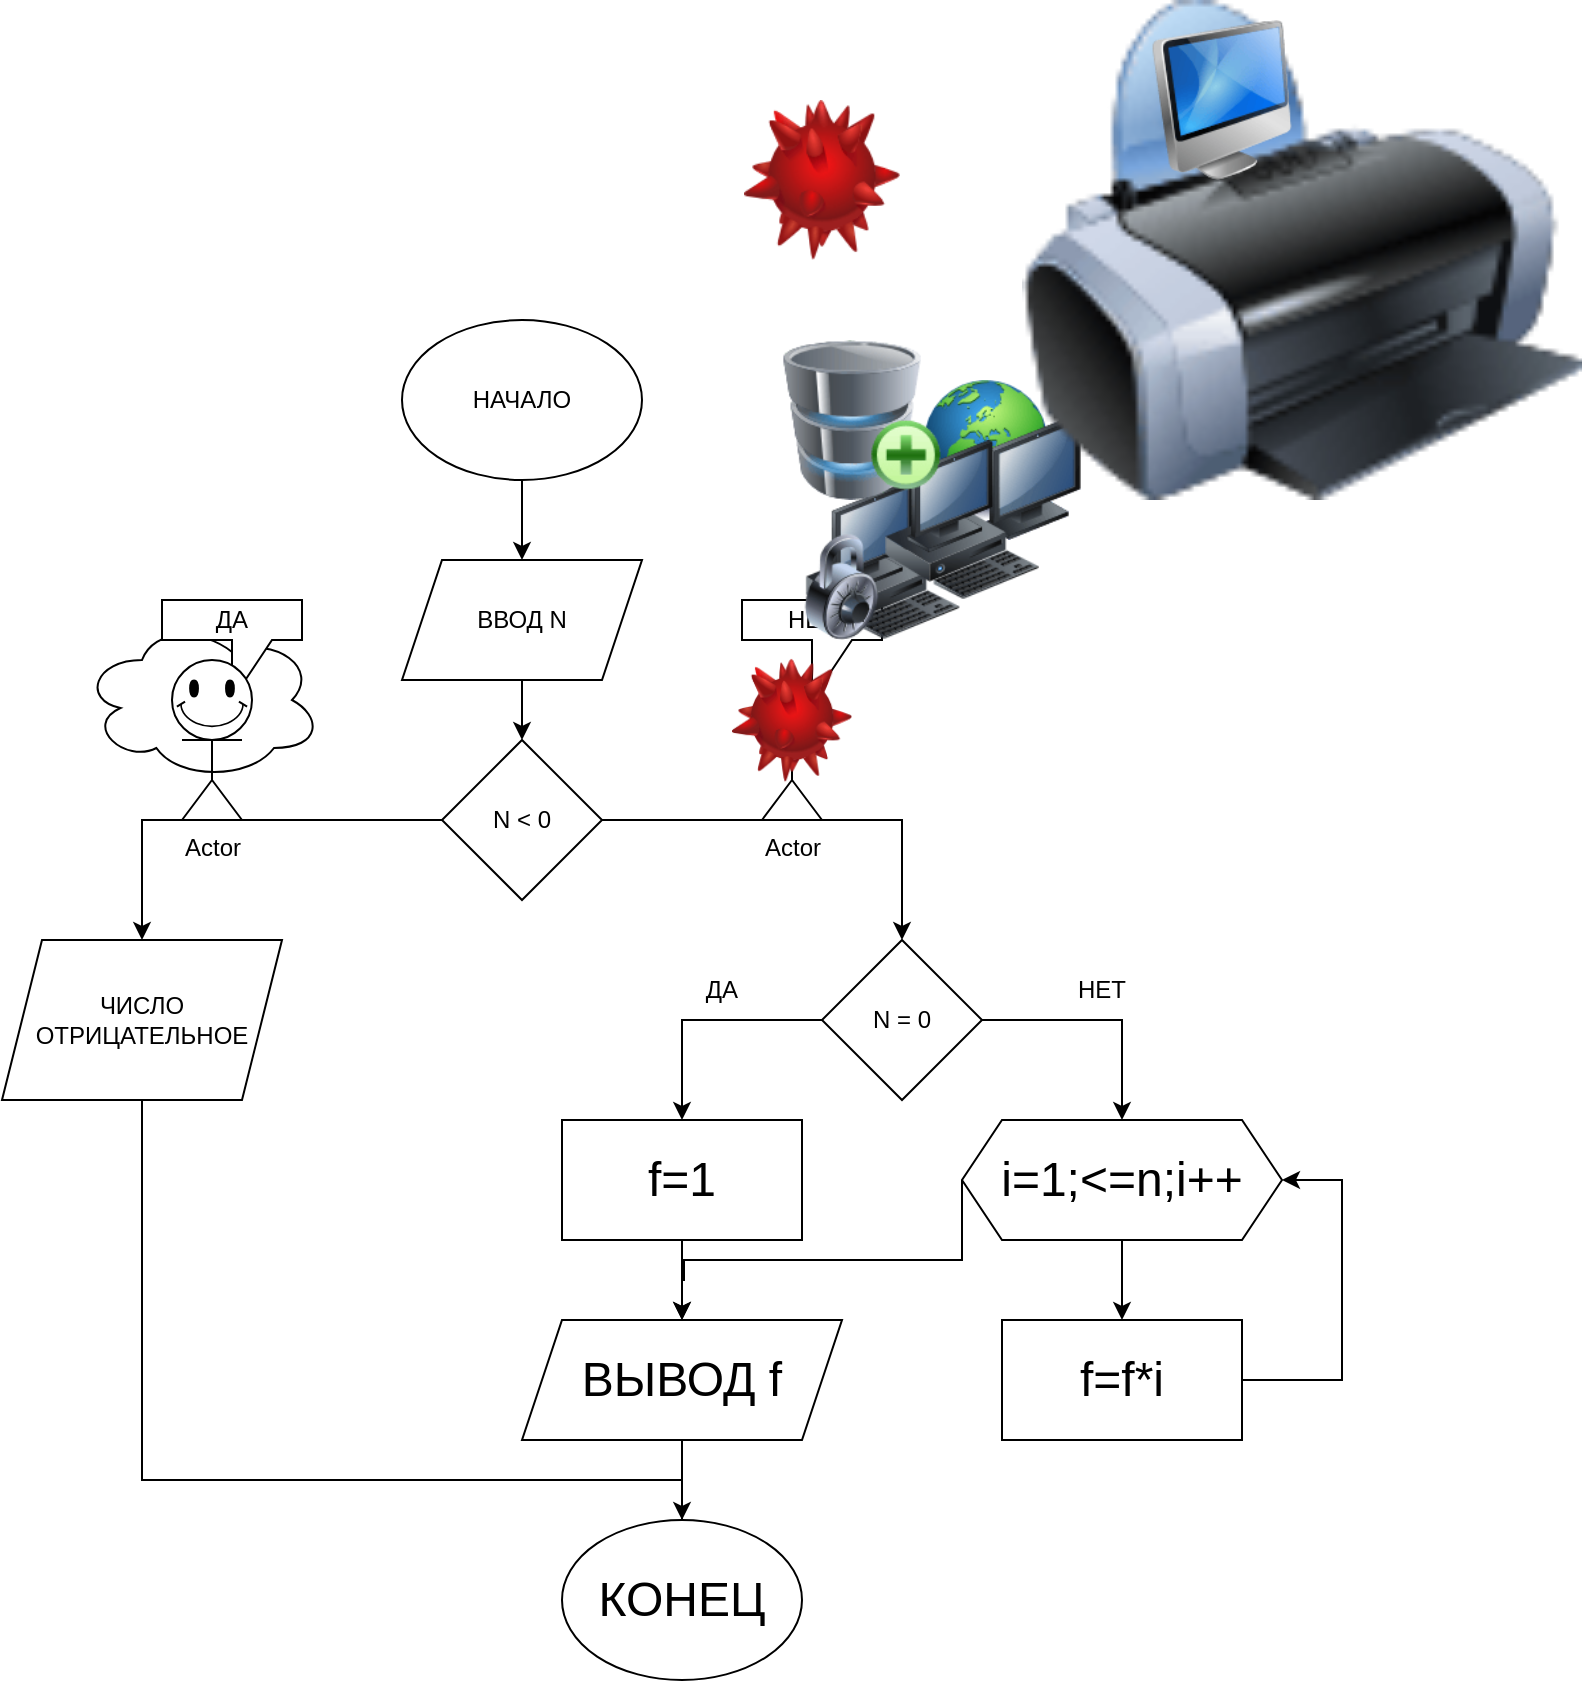 <mxfile version="24.8.3">
  <diagram name="Страница — 1" id="2z9YlmGzIrOjie0QyuiV">
    <mxGraphModel dx="1400" dy="1865" grid="1" gridSize="10" guides="1" tooltips="1" connect="1" arrows="1" fold="1" page="1" pageScale="1" pageWidth="827" pageHeight="1169" math="0" shadow="0">
      <root>
        <mxCell id="0" />
        <mxCell id="1" parent="0" />
        <mxCell id="OShW3Rb2TY1rtvR5UoOf-1" value="НАЧАЛО" style="ellipse;whiteSpace=wrap;html=1;" vertex="1" parent="1">
          <mxGeometry x="350" y="20" width="120" height="80" as="geometry" />
        </mxCell>
        <mxCell id="OShW3Rb2TY1rtvR5UoOf-50" style="edgeStyle=orthogonalEdgeStyle;rounded=0;orthogonalLoop=1;jettySize=auto;html=1;exitX=0.5;exitY=1;exitDx=0;exitDy=0;entryX=0.5;entryY=0;entryDx=0;entryDy=0;" edge="1" parent="1" source="OShW3Rb2TY1rtvR5UoOf-2" target="OShW3Rb2TY1rtvR5UoOf-7">
          <mxGeometry relative="1" as="geometry" />
        </mxCell>
        <mxCell id="OShW3Rb2TY1rtvR5UoOf-2" value="ВВОД N" style="shape=parallelogram;perimeter=parallelogramPerimeter;whiteSpace=wrap;html=1;fixedSize=1;" vertex="1" parent="1">
          <mxGeometry x="350" y="140" width="120" height="60" as="geometry" />
        </mxCell>
        <mxCell id="OShW3Rb2TY1rtvR5UoOf-4" value="" style="endArrow=classic;html=1;rounded=0;exitX=0.5;exitY=1;exitDx=0;exitDy=0;entryX=0.5;entryY=0;entryDx=0;entryDy=0;" edge="1" parent="1" source="OShW3Rb2TY1rtvR5UoOf-1" target="OShW3Rb2TY1rtvR5UoOf-2">
          <mxGeometry width="50" height="50" relative="1" as="geometry">
            <mxPoint x="390" y="300" as="sourcePoint" />
            <mxPoint x="440" y="250" as="targetPoint" />
          </mxGeometry>
        </mxCell>
        <mxCell id="OShW3Rb2TY1rtvR5UoOf-6" value="" style="ellipse;shape=cloud;whiteSpace=wrap;html=1;" vertex="1" parent="1">
          <mxGeometry x="190" y="170" width="120" height="80" as="geometry" />
        </mxCell>
        <mxCell id="OShW3Rb2TY1rtvR5UoOf-19" style="edgeStyle=orthogonalEdgeStyle;rounded=0;orthogonalLoop=1;jettySize=auto;html=1;exitX=1;exitY=0.5;exitDx=0;exitDy=0;entryX=0.5;entryY=0;entryDx=0;entryDy=0;" edge="1" parent="1" source="OShW3Rb2TY1rtvR5UoOf-7" target="OShW3Rb2TY1rtvR5UoOf-10">
          <mxGeometry relative="1" as="geometry" />
        </mxCell>
        <mxCell id="OShW3Rb2TY1rtvR5UoOf-7" value="N &amp;lt; 0" style="rhombus;whiteSpace=wrap;html=1;" vertex="1" parent="1">
          <mxGeometry x="370" y="230" width="80" height="80" as="geometry" />
        </mxCell>
        <mxCell id="OShW3Rb2TY1rtvR5UoOf-36" style="edgeStyle=orthogonalEdgeStyle;rounded=0;orthogonalLoop=1;jettySize=auto;html=1;exitX=0.5;exitY=1;exitDx=0;exitDy=0;entryX=0;entryY=0.5;entryDx=0;entryDy=0;" edge="1" parent="1" source="OShW3Rb2TY1rtvR5UoOf-8" target="OShW3Rb2TY1rtvR5UoOf-35">
          <mxGeometry relative="1" as="geometry">
            <Array as="points">
              <mxPoint x="220" y="600" />
              <mxPoint x="490" y="600" />
              <mxPoint x="490" y="660" />
            </Array>
          </mxGeometry>
        </mxCell>
        <mxCell id="OShW3Rb2TY1rtvR5UoOf-8" value="ЧИСЛО ОТРИЦАТЕЛЬНОЕ" style="shape=parallelogram;perimeter=parallelogramPerimeter;whiteSpace=wrap;html=1;fixedSize=1;" vertex="1" parent="1">
          <mxGeometry x="150" y="330" width="140" height="80" as="geometry" />
        </mxCell>
        <mxCell id="OShW3Rb2TY1rtvR5UoOf-21" style="edgeStyle=orthogonalEdgeStyle;rounded=0;orthogonalLoop=1;jettySize=auto;html=1;exitX=0;exitY=0.5;exitDx=0;exitDy=0;entryX=0.5;entryY=0;entryDx=0;entryDy=0;" edge="1" parent="1" source="OShW3Rb2TY1rtvR5UoOf-10" target="OShW3Rb2TY1rtvR5UoOf-20">
          <mxGeometry relative="1" as="geometry" />
        </mxCell>
        <mxCell id="OShW3Rb2TY1rtvR5UoOf-30" style="edgeStyle=orthogonalEdgeStyle;rounded=0;orthogonalLoop=1;jettySize=auto;html=1;exitX=1;exitY=0.5;exitDx=0;exitDy=0;entryX=0.5;entryY=0;entryDx=0;entryDy=0;" edge="1" parent="1" source="OShW3Rb2TY1rtvR5UoOf-10" target="OShW3Rb2TY1rtvR5UoOf-29">
          <mxGeometry relative="1" as="geometry" />
        </mxCell>
        <mxCell id="OShW3Rb2TY1rtvR5UoOf-10" value="N = 0" style="rhombus;whiteSpace=wrap;html=1;" vertex="1" parent="1">
          <mxGeometry x="560" y="330" width="80" height="80" as="geometry" />
        </mxCell>
        <mxCell id="OShW3Rb2TY1rtvR5UoOf-11" value="" style="endArrow=classic;html=1;rounded=0;exitX=0;exitY=0.5;exitDx=0;exitDy=0;entryX=0.5;entryY=0;entryDx=0;entryDy=0;" edge="1" parent="1" source="OShW3Rb2TY1rtvR5UoOf-7" target="OShW3Rb2TY1rtvR5UoOf-8">
          <mxGeometry width="50" height="50" relative="1" as="geometry">
            <mxPoint x="390" y="410" as="sourcePoint" />
            <mxPoint x="440" y="360" as="targetPoint" />
            <Array as="points">
              <mxPoint x="220" y="270" />
            </Array>
          </mxGeometry>
        </mxCell>
        <mxCell id="OShW3Rb2TY1rtvR5UoOf-12" value="Actor" style="shape=umlActor;verticalLabelPosition=bottom;verticalAlign=top;html=1;outlineConnect=0;" vertex="1" parent="1">
          <mxGeometry x="240" y="210" width="30" height="60" as="geometry" />
        </mxCell>
        <mxCell id="OShW3Rb2TY1rtvR5UoOf-15" value="ДА" style="shape=callout;whiteSpace=wrap;html=1;perimeter=calloutPerimeter;" vertex="1" parent="1">
          <mxGeometry x="230" y="160" width="70" height="50" as="geometry" />
        </mxCell>
        <mxCell id="OShW3Rb2TY1rtvR5UoOf-16" value="Actor" style="shape=umlActor;verticalLabelPosition=bottom;verticalAlign=top;html=1;outlineConnect=0;" vertex="1" parent="1">
          <mxGeometry x="530" y="210" width="30" height="60" as="geometry" />
        </mxCell>
        <mxCell id="OShW3Rb2TY1rtvR5UoOf-17" value="НЕТ" style="shape=callout;whiteSpace=wrap;html=1;perimeter=calloutPerimeter;" vertex="1" parent="1">
          <mxGeometry x="520" y="160" width="70" height="50" as="geometry" />
        </mxCell>
        <mxCell id="OShW3Rb2TY1rtvR5UoOf-37" style="edgeStyle=orthogonalEdgeStyle;rounded=0;orthogonalLoop=1;jettySize=auto;html=1;exitX=0.5;exitY=1;exitDx=0;exitDy=0;entryX=0.5;entryY=0;entryDx=0;entryDy=0;" edge="1" parent="1" source="OShW3Rb2TY1rtvR5UoOf-20" target="OShW3Rb2TY1rtvR5UoOf-34">
          <mxGeometry relative="1" as="geometry" />
        </mxCell>
        <mxCell id="OShW3Rb2TY1rtvR5UoOf-20" value="&lt;font style=&quot;font-size: 24px;&quot;&gt;f=1&lt;/font&gt;" style="rounded=0;whiteSpace=wrap;html=1;" vertex="1" parent="1">
          <mxGeometry x="430" y="420" width="120" height="60" as="geometry" />
        </mxCell>
        <mxCell id="OShW3Rb2TY1rtvR5UoOf-22" value="ДА" style="text;html=1;align=center;verticalAlign=middle;whiteSpace=wrap;rounded=0;" vertex="1" parent="1">
          <mxGeometry x="480" y="340" width="60" height="30" as="geometry" />
        </mxCell>
        <mxCell id="OShW3Rb2TY1rtvR5UoOf-24" value="" style="shape=image;html=1;verticalLabelPosition=bottom;verticalAlign=top;imageAspect=1;aspect=fixed;image=img/clipart/Gear_128x128.png" vertex="1" parent="1">
          <mxGeometry x="527.74" y="200" width="34.52" height="40.5" as="geometry" />
        </mxCell>
        <mxCell id="OShW3Rb2TY1rtvR5UoOf-26" value="" style="verticalLabelPosition=bottom;verticalAlign=top;html=1;shape=mxgraph.basic.smiley" vertex="1" parent="1">
          <mxGeometry x="235" y="190" width="40" height="40" as="geometry" />
        </mxCell>
        <mxCell id="OShW3Rb2TY1rtvR5UoOf-39" style="edgeStyle=orthogonalEdgeStyle;rounded=0;orthogonalLoop=1;jettySize=auto;html=1;exitX=0;exitY=0.5;exitDx=0;exitDy=0;" edge="1" parent="1" source="OShW3Rb2TY1rtvR5UoOf-29">
          <mxGeometry relative="1" as="geometry">
            <mxPoint x="490" y="520" as="targetPoint" />
            <Array as="points">
              <mxPoint x="630" y="490" />
              <mxPoint x="491" y="490" />
              <mxPoint x="491" y="500" />
            </Array>
          </mxGeometry>
        </mxCell>
        <mxCell id="OShW3Rb2TY1rtvR5UoOf-40" style="edgeStyle=orthogonalEdgeStyle;rounded=0;orthogonalLoop=1;jettySize=auto;html=1;exitX=0.5;exitY=1;exitDx=0;exitDy=0;entryX=0.5;entryY=0;entryDx=0;entryDy=0;" edge="1" parent="1" source="OShW3Rb2TY1rtvR5UoOf-29" target="OShW3Rb2TY1rtvR5UoOf-32">
          <mxGeometry relative="1" as="geometry" />
        </mxCell>
        <mxCell id="OShW3Rb2TY1rtvR5UoOf-29" value="&lt;font style=&quot;font-size: 24px;&quot;&gt;i=1;&amp;lt;=n;i++&lt;/font&gt;" style="shape=hexagon;perimeter=hexagonPerimeter2;whiteSpace=wrap;html=1;fixedSize=1;" vertex="1" parent="1">
          <mxGeometry x="630" y="420" width="160" height="60" as="geometry" />
        </mxCell>
        <mxCell id="OShW3Rb2TY1rtvR5UoOf-31" value="НЕТ" style="text;html=1;align=center;verticalAlign=middle;whiteSpace=wrap;rounded=0;" vertex="1" parent="1">
          <mxGeometry x="670" y="340" width="60" height="30" as="geometry" />
        </mxCell>
        <mxCell id="OShW3Rb2TY1rtvR5UoOf-33" style="edgeStyle=orthogonalEdgeStyle;rounded=0;orthogonalLoop=1;jettySize=auto;html=1;exitX=1;exitY=0.5;exitDx=0;exitDy=0;entryX=1;entryY=0.5;entryDx=0;entryDy=0;" edge="1" parent="1" source="OShW3Rb2TY1rtvR5UoOf-32" target="OShW3Rb2TY1rtvR5UoOf-29">
          <mxGeometry relative="1" as="geometry">
            <Array as="points">
              <mxPoint x="820" y="550" />
              <mxPoint x="820" y="450" />
            </Array>
          </mxGeometry>
        </mxCell>
        <mxCell id="OShW3Rb2TY1rtvR5UoOf-32" value="&lt;font style=&quot;font-size: 24px;&quot;&gt;f=f*i&lt;/font&gt;" style="rounded=0;whiteSpace=wrap;html=1;" vertex="1" parent="1">
          <mxGeometry x="650" y="520" width="120" height="60" as="geometry" />
        </mxCell>
        <mxCell id="OShW3Rb2TY1rtvR5UoOf-38" style="edgeStyle=orthogonalEdgeStyle;rounded=0;orthogonalLoop=1;jettySize=auto;html=1;exitX=0.5;exitY=1;exitDx=0;exitDy=0;entryX=0.5;entryY=0;entryDx=0;entryDy=0;" edge="1" parent="1" source="OShW3Rb2TY1rtvR5UoOf-34" target="OShW3Rb2TY1rtvR5UoOf-35">
          <mxGeometry relative="1" as="geometry" />
        </mxCell>
        <mxCell id="OShW3Rb2TY1rtvR5UoOf-34" value="&lt;font style=&quot;font-size: 24px;&quot;&gt;ВЫВОД f&lt;/font&gt;" style="shape=parallelogram;perimeter=parallelogramPerimeter;whiteSpace=wrap;html=1;fixedSize=1;" vertex="1" parent="1">
          <mxGeometry x="410" y="520" width="160" height="60" as="geometry" />
        </mxCell>
        <mxCell id="OShW3Rb2TY1rtvR5UoOf-35" value="&lt;font style=&quot;font-size: 24px;&quot;&gt;КОНЕЦ&lt;/font&gt;" style="ellipse;whiteSpace=wrap;html=1;" vertex="1" parent="1">
          <mxGeometry x="430" y="620" width="120" height="80" as="geometry" />
        </mxCell>
        <mxCell id="OShW3Rb2TY1rtvR5UoOf-41" value="" style="image;html=1;image=img/lib/clip_art/computers/Secure_System_128x128.png" vertex="1" parent="1">
          <mxGeometry x="550" y="100" width="80" height="80" as="geometry" />
        </mxCell>
        <mxCell id="OShW3Rb2TY1rtvR5UoOf-42" value="" style="image;html=1;image=img/lib/clip_art/computers/Network_128x128.png" vertex="1" parent="1">
          <mxGeometry x="610" y="50" width="80" height="80" as="geometry" />
        </mxCell>
        <mxCell id="OShW3Rb2TY1rtvR5UoOf-43" value="" style="image;html=1;image=img/lib/clip_art/computers/Workstation_128x128.png" vertex="1" parent="1">
          <mxGeometry x="590" y="80" width="80" height="80" as="geometry" />
        </mxCell>
        <mxCell id="OShW3Rb2TY1rtvR5UoOf-44" value="" style="image;html=1;image=img/lib/clip_art/computers/Stylus_128x128.png" vertex="1" parent="1">
          <mxGeometry x="760" width="80" height="80" as="geometry" />
        </mxCell>
        <mxCell id="OShW3Rb2TY1rtvR5UoOf-45" value="" style="image;html=1;image=img/lib/clip_art/computers/Printer_128x128.png" vertex="1" parent="1">
          <mxGeometry x="655" y="-140" width="290" height="250" as="geometry" />
        </mxCell>
        <mxCell id="OShW3Rb2TY1rtvR5UoOf-46" value="" style="image;html=1;image=img/lib/clip_art/computers/Database_Add_128x128.png" vertex="1" parent="1">
          <mxGeometry x="540" y="30" width="80" height="80" as="geometry" />
        </mxCell>
        <mxCell id="OShW3Rb2TY1rtvR5UoOf-47" value="" style="image;html=1;image=img/lib/clip_art/computers/iMac_128x128.png" vertex="1" parent="1">
          <mxGeometry x="720" y="-130" width="80" height="80" as="geometry" />
        </mxCell>
        <mxCell id="OShW3Rb2TY1rtvR5UoOf-48" value="" style="image;html=1;image=img/lib/clip_art/computers/Virus_128x128.png" vertex="1" parent="1">
          <mxGeometry x="515" y="186.31" width="60" height="67.88" as="geometry" />
        </mxCell>
        <mxCell id="OShW3Rb2TY1rtvR5UoOf-49" value="" style="image;html=1;image=img/lib/clip_art/computers/Virus_128x128.png" vertex="1" parent="1">
          <mxGeometry x="520" y="-90" width="80" height="80" as="geometry" />
        </mxCell>
      </root>
    </mxGraphModel>
  </diagram>
</mxfile>
